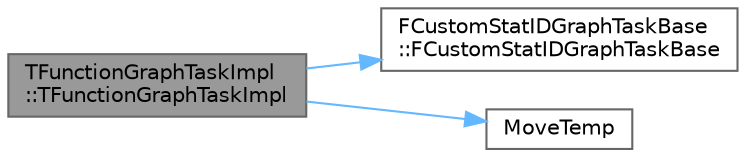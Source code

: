 digraph "TFunctionGraphTaskImpl::TFunctionGraphTaskImpl"
{
 // INTERACTIVE_SVG=YES
 // LATEX_PDF_SIZE
  bgcolor="transparent";
  edge [fontname=Helvetica,fontsize=10,labelfontname=Helvetica,labelfontsize=10];
  node [fontname=Helvetica,fontsize=10,shape=box,height=0.2,width=0.4];
  rankdir="LR";
  Node1 [id="Node000001",label="TFunctionGraphTaskImpl\l::TFunctionGraphTaskImpl",height=0.2,width=0.4,color="gray40", fillcolor="grey60", style="filled", fontcolor="black",tooltip="Task constructor."];
  Node1 -> Node2 [id="edge1_Node000001_Node000002",color="steelblue1",style="solid",tooltip=" "];
  Node2 [id="Node000002",label="FCustomStatIDGraphTaskBase\l::FCustomStatIDGraphTaskBase",height=0.2,width=0.4,color="grey40", fillcolor="white", style="filled",URL="$d5/d2a/classFCustomStatIDGraphTaskBase.html#a70f9f354166e7e6f117e76805cf001aa",tooltip="Constructor."];
  Node1 -> Node3 [id="edge2_Node000001_Node000003",color="steelblue1",style="solid",tooltip=" "];
  Node3 [id="Node000003",label="MoveTemp",height=0.2,width=0.4,color="grey40", fillcolor="white", style="filled",URL="$d4/d24/UnrealTemplate_8h.html#ad5e6c049aeb9c9115fec514ba581dbb6",tooltip="MoveTemp will cast a reference to an rvalue reference."];
}
